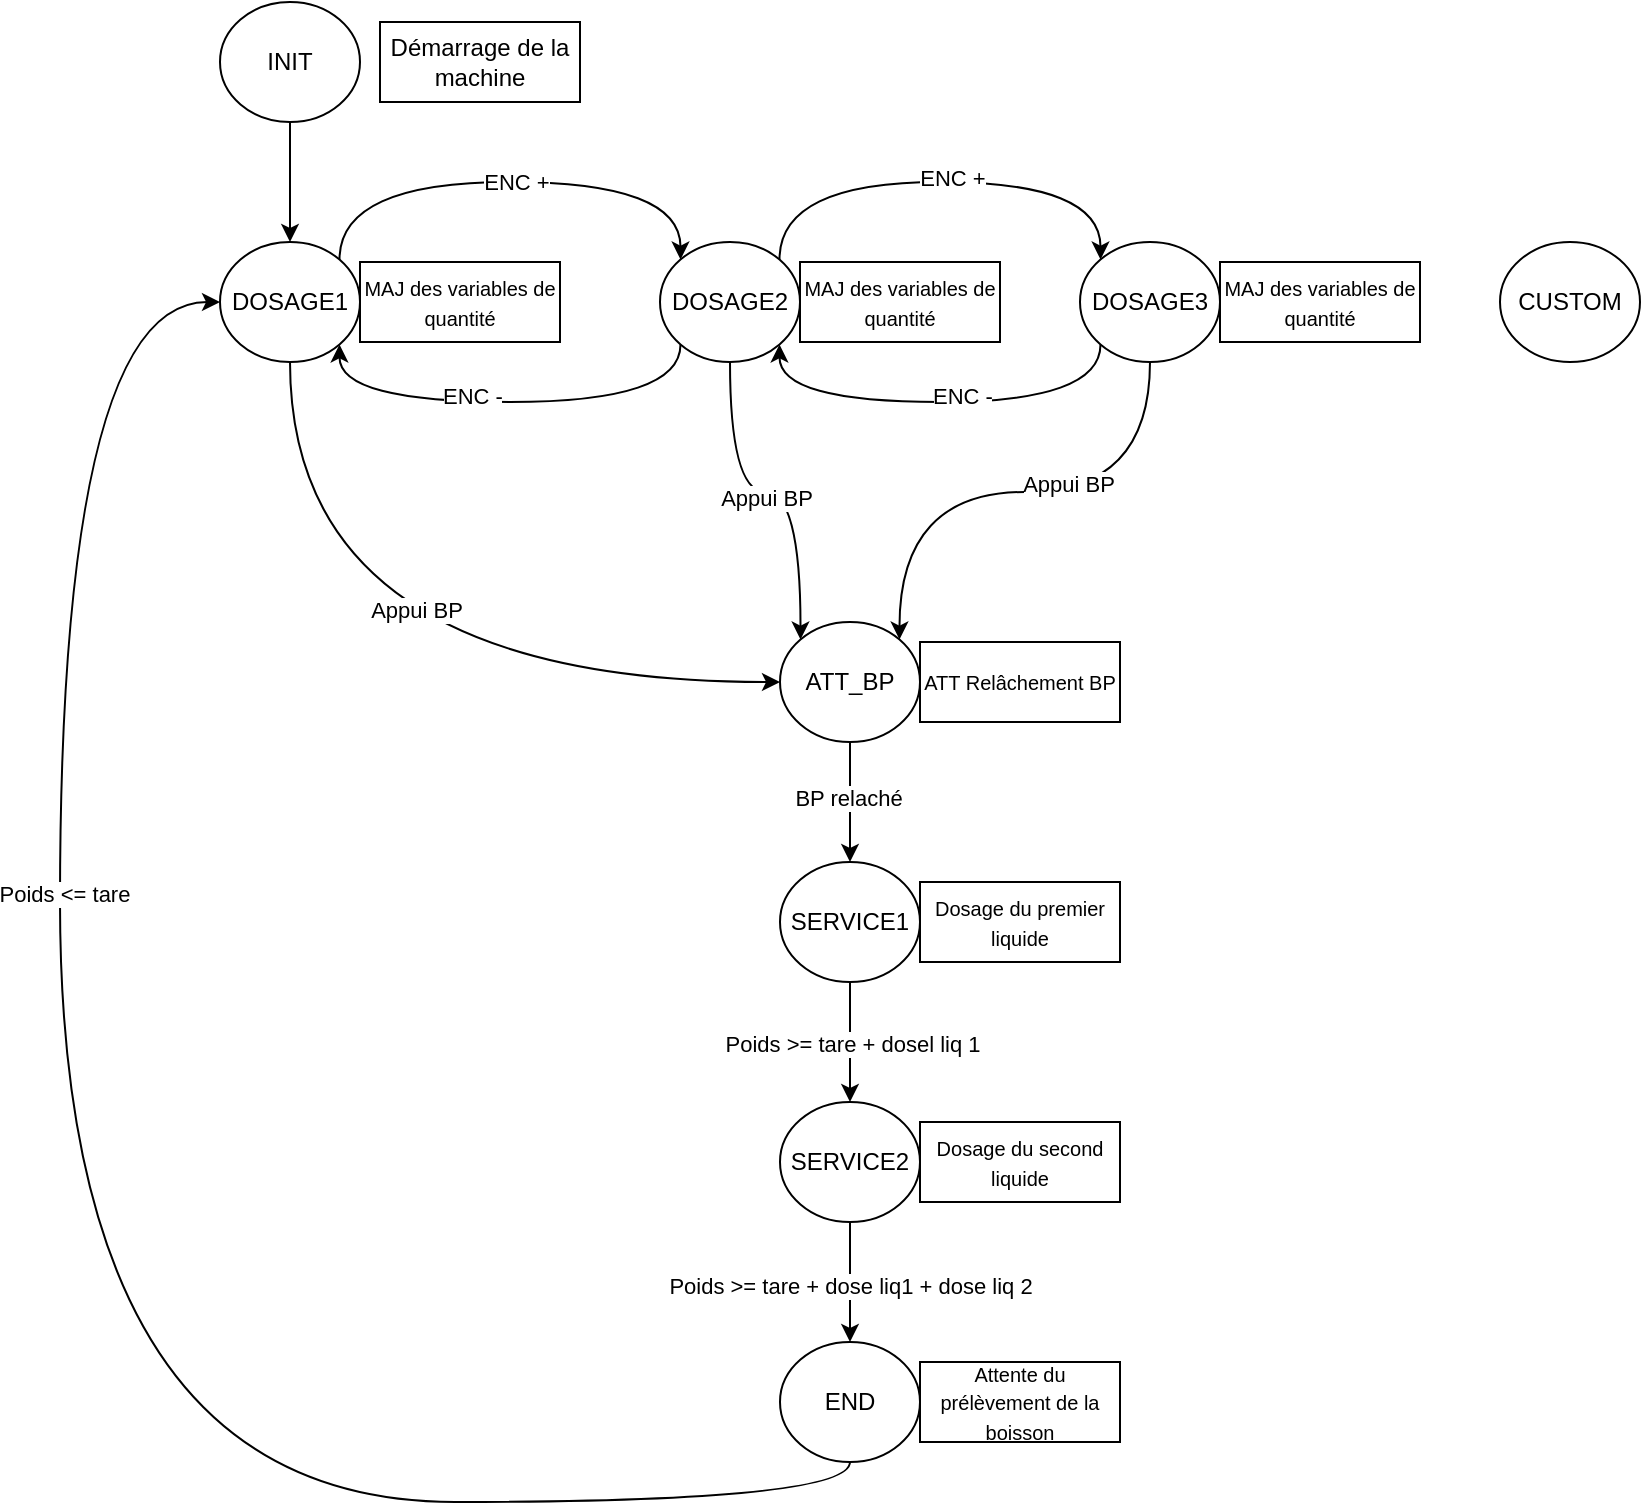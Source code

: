 <mxfile version="22.1.11" type="github">
  <diagram name="Page-1" id="PIE6X6L6hM0BeS_nKqyk">
    <mxGraphModel dx="1060" dy="689" grid="1" gridSize="10" guides="1" tooltips="1" connect="1" arrows="1" fold="1" page="1" pageScale="1" pageWidth="1169" pageHeight="1654" math="0" shadow="0">
      <root>
        <mxCell id="0" />
        <mxCell id="1" parent="0" />
        <mxCell id="grfPbO7W0KJIUwlrhPS4-37" style="edgeStyle=orthogonalEdgeStyle;curved=1;rounded=0;orthogonalLoop=1;jettySize=auto;html=1;exitX=0.5;exitY=1;exitDx=0;exitDy=0;entryX=0.5;entryY=0;entryDx=0;entryDy=0;" edge="1" parent="1" source="grfPbO7W0KJIUwlrhPS4-1" target="grfPbO7W0KJIUwlrhPS4-4">
          <mxGeometry relative="1" as="geometry" />
        </mxCell>
        <mxCell id="grfPbO7W0KJIUwlrhPS4-1" value="INIT" style="ellipse;whiteSpace=wrap;html=1;" vertex="1" parent="1">
          <mxGeometry x="120" y="140" width="70" height="60" as="geometry" />
        </mxCell>
        <mxCell id="grfPbO7W0KJIUwlrhPS4-3" value="CUSTOM" style="ellipse;whiteSpace=wrap;html=1;" vertex="1" parent="1">
          <mxGeometry x="760" y="260" width="70" height="60" as="geometry" />
        </mxCell>
        <mxCell id="grfPbO7W0KJIUwlrhPS4-24" style="edgeStyle=orthogonalEdgeStyle;curved=1;rounded=0;orthogonalLoop=1;jettySize=auto;html=1;exitX=0.5;exitY=1;exitDx=0;exitDy=0;entryX=0;entryY=0.5;entryDx=0;entryDy=0;" edge="1" parent="1" source="grfPbO7W0KJIUwlrhPS4-4" target="grfPbO7W0KJIUwlrhPS4-7">
          <mxGeometry relative="1" as="geometry" />
        </mxCell>
        <mxCell id="grfPbO7W0KJIUwlrhPS4-28" value="Appui BP" style="edgeLabel;html=1;align=center;verticalAlign=middle;resizable=0;points=[];" vertex="1" connectable="0" parent="grfPbO7W0KJIUwlrhPS4-24">
          <mxGeometry x="0.101" y="37" relative="1" as="geometry">
            <mxPoint y="1" as="offset" />
          </mxGeometry>
        </mxCell>
        <mxCell id="grfPbO7W0KJIUwlrhPS4-38" style="edgeStyle=orthogonalEdgeStyle;curved=1;rounded=0;orthogonalLoop=1;jettySize=auto;html=1;exitX=1;exitY=0;exitDx=0;exitDy=0;entryX=0;entryY=0;entryDx=0;entryDy=0;" edge="1" parent="1" source="grfPbO7W0KJIUwlrhPS4-4" target="grfPbO7W0KJIUwlrhPS4-5">
          <mxGeometry relative="1" as="geometry">
            <Array as="points">
              <mxPoint x="180" y="230" />
              <mxPoint x="350" y="230" />
            </Array>
          </mxGeometry>
        </mxCell>
        <mxCell id="grfPbO7W0KJIUwlrhPS4-44" value="ENC +" style="edgeLabel;html=1;align=center;verticalAlign=middle;resizable=0;points=[];" vertex="1" connectable="0" parent="grfPbO7W0KJIUwlrhPS4-38">
          <mxGeometry x="0.022" relative="1" as="geometry">
            <mxPoint as="offset" />
          </mxGeometry>
        </mxCell>
        <mxCell id="grfPbO7W0KJIUwlrhPS4-4" value="DOSAGE1" style="ellipse;whiteSpace=wrap;html=1;" vertex="1" parent="1">
          <mxGeometry x="120" y="260" width="70" height="60" as="geometry" />
        </mxCell>
        <mxCell id="grfPbO7W0KJIUwlrhPS4-25" style="edgeStyle=orthogonalEdgeStyle;curved=1;rounded=0;orthogonalLoop=1;jettySize=auto;html=1;exitX=0.5;exitY=1;exitDx=0;exitDy=0;entryX=0;entryY=0;entryDx=0;entryDy=0;" edge="1" parent="1" source="grfPbO7W0KJIUwlrhPS4-5" target="grfPbO7W0KJIUwlrhPS4-7">
          <mxGeometry relative="1" as="geometry" />
        </mxCell>
        <mxCell id="grfPbO7W0KJIUwlrhPS4-29" value="Appui BP" style="edgeLabel;html=1;align=center;verticalAlign=middle;resizable=0;points=[];" vertex="1" connectable="0" parent="grfPbO7W0KJIUwlrhPS4-25">
          <mxGeometry x="-0.046" y="-3" relative="1" as="geometry">
            <mxPoint as="offset" />
          </mxGeometry>
        </mxCell>
        <mxCell id="grfPbO7W0KJIUwlrhPS4-39" style="edgeStyle=orthogonalEdgeStyle;curved=1;rounded=0;orthogonalLoop=1;jettySize=auto;html=1;exitX=1;exitY=0;exitDx=0;exitDy=0;entryX=0;entryY=0;entryDx=0;entryDy=0;" edge="1" parent="1" source="grfPbO7W0KJIUwlrhPS4-5" target="grfPbO7W0KJIUwlrhPS4-6">
          <mxGeometry relative="1" as="geometry">
            <Array as="points">
              <mxPoint x="400" y="230" />
              <mxPoint x="560" y="230" />
            </Array>
          </mxGeometry>
        </mxCell>
        <mxCell id="grfPbO7W0KJIUwlrhPS4-45" value="ENC +" style="edgeLabel;html=1;align=center;verticalAlign=middle;resizable=0;points=[];" vertex="1" connectable="0" parent="grfPbO7W0KJIUwlrhPS4-39">
          <mxGeometry x="0.046" y="2" relative="1" as="geometry">
            <mxPoint as="offset" />
          </mxGeometry>
        </mxCell>
        <mxCell id="grfPbO7W0KJIUwlrhPS4-41" style="edgeStyle=orthogonalEdgeStyle;curved=1;rounded=0;orthogonalLoop=1;jettySize=auto;html=1;exitX=0;exitY=1;exitDx=0;exitDy=0;entryX=1;entryY=1;entryDx=0;entryDy=0;" edge="1" parent="1" source="grfPbO7W0KJIUwlrhPS4-5" target="grfPbO7W0KJIUwlrhPS4-4">
          <mxGeometry relative="1" as="geometry">
            <Array as="points">
              <mxPoint x="350" y="340" />
              <mxPoint x="180" y="340" />
            </Array>
          </mxGeometry>
        </mxCell>
        <mxCell id="grfPbO7W0KJIUwlrhPS4-46" value="ENC -" style="edgeLabel;html=1;align=center;verticalAlign=middle;resizable=0;points=[];" vertex="1" connectable="0" parent="grfPbO7W0KJIUwlrhPS4-41">
          <mxGeometry x="0.171" y="-3" relative="1" as="geometry">
            <mxPoint as="offset" />
          </mxGeometry>
        </mxCell>
        <mxCell id="grfPbO7W0KJIUwlrhPS4-5" value="DOSAGE2" style="ellipse;whiteSpace=wrap;html=1;" vertex="1" parent="1">
          <mxGeometry x="340" y="260" width="70" height="60" as="geometry" />
        </mxCell>
        <mxCell id="grfPbO7W0KJIUwlrhPS4-27" style="edgeStyle=orthogonalEdgeStyle;curved=1;rounded=0;orthogonalLoop=1;jettySize=auto;html=1;exitX=0.5;exitY=1;exitDx=0;exitDy=0;entryX=1;entryY=0;entryDx=0;entryDy=0;" edge="1" parent="1" source="grfPbO7W0KJIUwlrhPS4-6" target="grfPbO7W0KJIUwlrhPS4-7">
          <mxGeometry relative="1" as="geometry" />
        </mxCell>
        <mxCell id="grfPbO7W0KJIUwlrhPS4-30" value="Appui BP" style="edgeLabel;html=1;align=center;verticalAlign=middle;resizable=0;points=[];" vertex="1" connectable="0" parent="grfPbO7W0KJIUwlrhPS4-27">
          <mxGeometry x="-0.197" y="-5" relative="1" as="geometry">
            <mxPoint y="1" as="offset" />
          </mxGeometry>
        </mxCell>
        <mxCell id="grfPbO7W0KJIUwlrhPS4-40" style="edgeStyle=orthogonalEdgeStyle;curved=1;rounded=0;orthogonalLoop=1;jettySize=auto;html=1;exitX=0;exitY=1;exitDx=0;exitDy=0;entryX=1;entryY=1;entryDx=0;entryDy=0;" edge="1" parent="1" source="grfPbO7W0KJIUwlrhPS4-6" target="grfPbO7W0KJIUwlrhPS4-5">
          <mxGeometry relative="1" as="geometry">
            <Array as="points">
              <mxPoint x="560" y="340" />
              <mxPoint x="400" y="340" />
            </Array>
          </mxGeometry>
        </mxCell>
        <mxCell id="grfPbO7W0KJIUwlrhPS4-47" value="ENC -" style="edgeLabel;html=1;align=center;verticalAlign=middle;resizable=0;points=[];" vertex="1" connectable="0" parent="grfPbO7W0KJIUwlrhPS4-40">
          <mxGeometry x="-0.101" y="-3" relative="1" as="geometry">
            <mxPoint as="offset" />
          </mxGeometry>
        </mxCell>
        <mxCell id="grfPbO7W0KJIUwlrhPS4-6" value="DOSAGE3" style="ellipse;whiteSpace=wrap;html=1;" vertex="1" parent="1">
          <mxGeometry x="550" y="260" width="70" height="60" as="geometry" />
        </mxCell>
        <mxCell id="grfPbO7W0KJIUwlrhPS4-31" style="edgeStyle=orthogonalEdgeStyle;curved=1;rounded=0;orthogonalLoop=1;jettySize=auto;html=1;exitX=0.5;exitY=1;exitDx=0;exitDy=0;entryX=0.5;entryY=0;entryDx=0;entryDy=0;" edge="1" parent="1" source="grfPbO7W0KJIUwlrhPS4-7" target="grfPbO7W0KJIUwlrhPS4-8">
          <mxGeometry relative="1" as="geometry" />
        </mxCell>
        <mxCell id="grfPbO7W0KJIUwlrhPS4-32" value="BP relaché" style="edgeLabel;html=1;align=center;verticalAlign=middle;resizable=0;points=[];" vertex="1" connectable="0" parent="grfPbO7W0KJIUwlrhPS4-31">
          <mxGeometry x="-0.117" y="-1" relative="1" as="geometry">
            <mxPoint y="1" as="offset" />
          </mxGeometry>
        </mxCell>
        <mxCell id="grfPbO7W0KJIUwlrhPS4-7" value="ATT_BP" style="ellipse;whiteSpace=wrap;html=1;" vertex="1" parent="1">
          <mxGeometry x="400" y="450" width="70" height="60" as="geometry" />
        </mxCell>
        <mxCell id="grfPbO7W0KJIUwlrhPS4-33" style="edgeStyle=orthogonalEdgeStyle;curved=1;rounded=0;orthogonalLoop=1;jettySize=auto;html=1;exitX=0.5;exitY=1;exitDx=0;exitDy=0;" edge="1" parent="1" source="grfPbO7W0KJIUwlrhPS4-8" target="grfPbO7W0KJIUwlrhPS4-9">
          <mxGeometry relative="1" as="geometry" />
        </mxCell>
        <mxCell id="grfPbO7W0KJIUwlrhPS4-34" value="Poids &amp;gt;= tare + dosel liq 1" style="edgeLabel;html=1;align=center;verticalAlign=middle;resizable=0;points=[];" vertex="1" connectable="0" parent="grfPbO7W0KJIUwlrhPS4-33">
          <mxGeometry x="-0.017" y="1" relative="1" as="geometry">
            <mxPoint y="1" as="offset" />
          </mxGeometry>
        </mxCell>
        <mxCell id="grfPbO7W0KJIUwlrhPS4-8" value="SERVICE1" style="ellipse;whiteSpace=wrap;html=1;" vertex="1" parent="1">
          <mxGeometry x="400" y="570" width="70" height="60" as="geometry" />
        </mxCell>
        <mxCell id="grfPbO7W0KJIUwlrhPS4-35" style="edgeStyle=orthogonalEdgeStyle;curved=1;rounded=0;orthogonalLoop=1;jettySize=auto;html=1;exitX=0.5;exitY=1;exitDx=0;exitDy=0;entryX=0.5;entryY=0;entryDx=0;entryDy=0;" edge="1" parent="1" source="grfPbO7W0KJIUwlrhPS4-9" target="grfPbO7W0KJIUwlrhPS4-10">
          <mxGeometry relative="1" as="geometry" />
        </mxCell>
        <mxCell id="grfPbO7W0KJIUwlrhPS4-36" value="Poids &amp;gt;= tare + dose liq1 + dose liq 2" style="edgeLabel;html=1;align=center;verticalAlign=middle;resizable=0;points=[];" vertex="1" connectable="0" parent="grfPbO7W0KJIUwlrhPS4-35">
          <mxGeometry x="0.05" relative="1" as="geometry">
            <mxPoint as="offset" />
          </mxGeometry>
        </mxCell>
        <mxCell id="grfPbO7W0KJIUwlrhPS4-9" value="SERVICE2" style="ellipse;whiteSpace=wrap;html=1;" vertex="1" parent="1">
          <mxGeometry x="400" y="690" width="70" height="60" as="geometry" />
        </mxCell>
        <mxCell id="grfPbO7W0KJIUwlrhPS4-42" style="edgeStyle=orthogonalEdgeStyle;curved=1;rounded=0;orthogonalLoop=1;jettySize=auto;html=1;exitX=0.5;exitY=1;exitDx=0;exitDy=0;entryX=0;entryY=0.5;entryDx=0;entryDy=0;" edge="1" parent="1" source="grfPbO7W0KJIUwlrhPS4-10" target="grfPbO7W0KJIUwlrhPS4-4">
          <mxGeometry relative="1" as="geometry">
            <Array as="points">
              <mxPoint x="435" y="890" />
              <mxPoint x="40" y="890" />
              <mxPoint x="40" y="290" />
            </Array>
          </mxGeometry>
        </mxCell>
        <mxCell id="grfPbO7W0KJIUwlrhPS4-43" value="Poids &amp;lt;= tare" style="edgeLabel;html=1;align=center;verticalAlign=middle;resizable=0;points=[];" vertex="1" connectable="0" parent="grfPbO7W0KJIUwlrhPS4-42">
          <mxGeometry x="0.313" y="-2" relative="1" as="geometry">
            <mxPoint as="offset" />
          </mxGeometry>
        </mxCell>
        <mxCell id="grfPbO7W0KJIUwlrhPS4-10" value="END" style="ellipse;whiteSpace=wrap;html=1;" vertex="1" parent="1">
          <mxGeometry x="400" y="810" width="70" height="60" as="geometry" />
        </mxCell>
        <mxCell id="grfPbO7W0KJIUwlrhPS4-11" value="Démarrage de la machine" style="rounded=0;whiteSpace=wrap;html=1;" vertex="1" parent="1">
          <mxGeometry x="200" y="150" width="100" height="40" as="geometry" />
        </mxCell>
        <mxCell id="grfPbO7W0KJIUwlrhPS4-12" value="&lt;font style=&quot;font-size: 10px;&quot;&gt;MAJ des variables de quantité&lt;/font&gt;" style="rounded=0;whiteSpace=wrap;html=1;" vertex="1" parent="1">
          <mxGeometry x="190" y="270" width="100" height="40" as="geometry" />
        </mxCell>
        <mxCell id="grfPbO7W0KJIUwlrhPS4-13" value="&lt;font style=&quot;font-size: 10px;&quot;&gt;MAJ des variables de quantité&lt;/font&gt;" style="rounded=0;whiteSpace=wrap;html=1;" vertex="1" parent="1">
          <mxGeometry x="410" y="270" width="100" height="40" as="geometry" />
        </mxCell>
        <mxCell id="grfPbO7W0KJIUwlrhPS4-14" value="&lt;font style=&quot;font-size: 10px;&quot;&gt;MAJ des variables de quantité&lt;/font&gt;" style="rounded=0;whiteSpace=wrap;html=1;" vertex="1" parent="1">
          <mxGeometry x="620" y="270" width="100" height="40" as="geometry" />
        </mxCell>
        <mxCell id="grfPbO7W0KJIUwlrhPS4-15" value="&lt;font style=&quot;font-size: 10px;&quot;&gt;ATT Relâchement BP&lt;/font&gt;" style="rounded=0;whiteSpace=wrap;html=1;" vertex="1" parent="1">
          <mxGeometry x="470" y="460" width="100" height="40" as="geometry" />
        </mxCell>
        <mxCell id="grfPbO7W0KJIUwlrhPS4-16" value="&lt;font style=&quot;font-size: 10px;&quot;&gt;Dosage du premier liquide&lt;/font&gt;" style="rounded=0;whiteSpace=wrap;html=1;" vertex="1" parent="1">
          <mxGeometry x="470" y="580" width="100" height="40" as="geometry" />
        </mxCell>
        <mxCell id="grfPbO7W0KJIUwlrhPS4-17" value="&lt;font style=&quot;font-size: 10px;&quot;&gt;Dosage du second liquide&lt;/font&gt;" style="rounded=0;whiteSpace=wrap;html=1;" vertex="1" parent="1">
          <mxGeometry x="470" y="700" width="100" height="40" as="geometry" />
        </mxCell>
        <mxCell id="grfPbO7W0KJIUwlrhPS4-18" value="&lt;font style=&quot;font-size: 10px;&quot;&gt;Attente du prélèvement de la boisson&lt;/font&gt;" style="rounded=0;whiteSpace=wrap;html=1;" vertex="1" parent="1">
          <mxGeometry x="470" y="820" width="100" height="40" as="geometry" />
        </mxCell>
      </root>
    </mxGraphModel>
  </diagram>
</mxfile>
